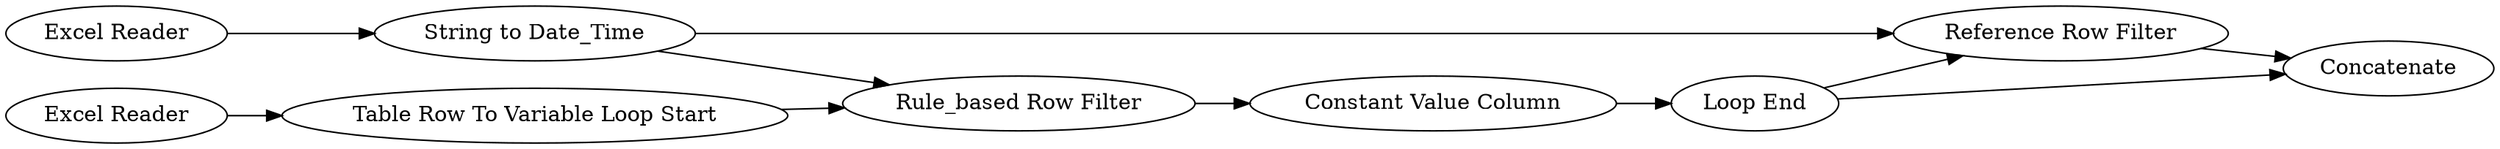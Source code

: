 digraph {
	1 [label="Excel Reader"]
	2 [label="Excel Reader"]
	3 [label="String to Date_Time"]
	8 [label="Loop End"]
	10 [label="Constant Value Column"]
	11 [label="Rule_based Row Filter"]
	12 [label="Reference Row Filter"]
	13 [label=Concatenate]
	14 [label="Table Row To Variable Loop Start"]
	1 -> 3
	2 -> 14
	3 -> 11
	3 -> 12
	8 -> 12
	8 -> 13
	10 -> 8
	11 -> 10
	12 -> 13
	14 -> 11
	rankdir=LR
}
